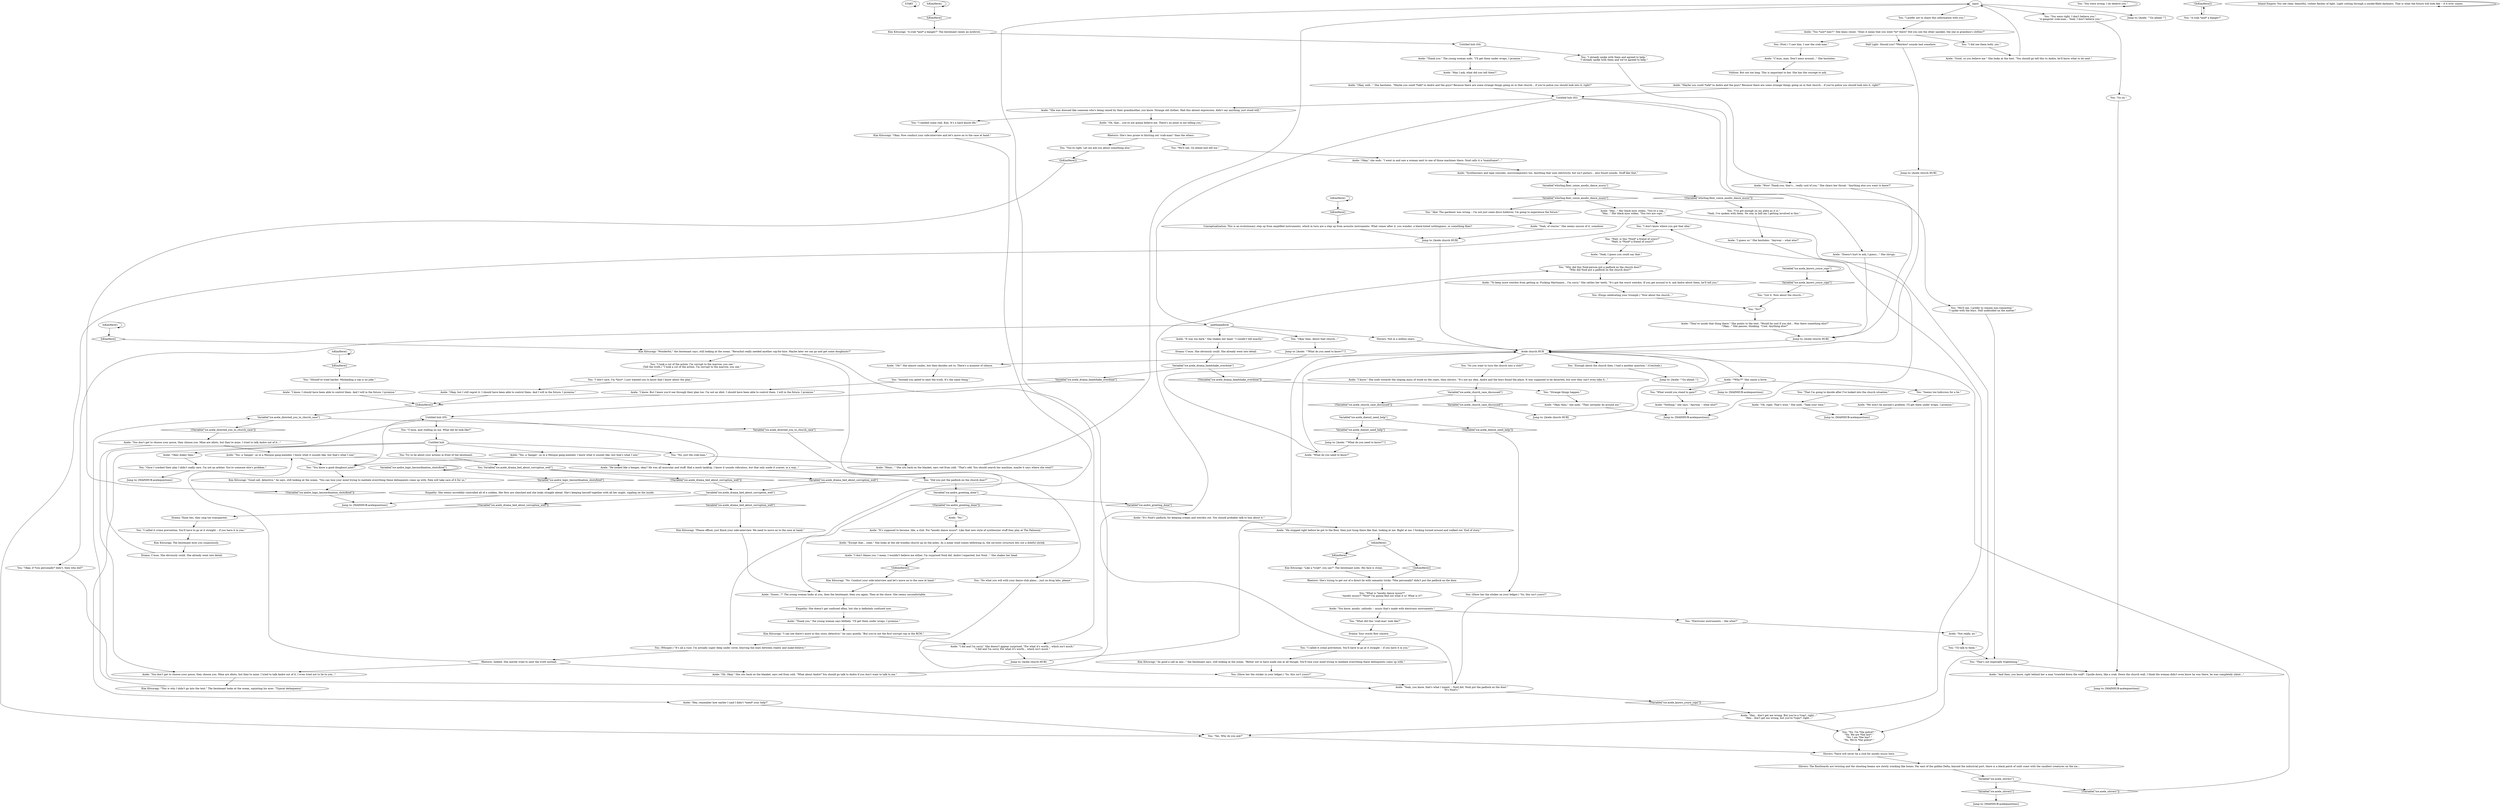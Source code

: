 # ICE / ACELE CHURCH STUFF
# this is where "the drug lab plan conclusion", "what did you see in the church" and "what's your plan for the church" branches are located
# ==================================================
digraph G {
	  0 [label="START"];
	  1 [label="input"];
	  2 [label="Jump to: [MAINHUB-acelequestions]"];
	  3 [label="Acele: \"May I ask, what did you tell them?\""];
	  4 [label="Jump to: [MAINHUB-acelequestions]"];
	  5 [label="You: \"Strange things happen.\""];
	  6 [label="Drama: C'mon. She obviously could. She already went into detail."];
	  7 [label="Acele: \"Thank you,\" the young woman says blithely. \"I'll get them under wraps, I promise.\""];
	  8 [label="Jump to: [MAINHUB-acelequestions]"];
	  9 [label="IsKimHere()"];
	  10 [label="IsKimHere()", shape=diamond];
	  11 [label="!(IsKimHere())", shape=diamond];
	  12 [label="Jump to: [Acele: \"\"Go ahead.\"\"]"];
	  13 [label="Acele: \"Oh, that... you're not gonna believe me. There's no point in me telling you.\""];
	  14 [label="You: \"That's not especially frightening.\""];
	  15 [label="Acele: \"They're inside that thing there.\" She points to the tent. \"Would be cool if you did... Was there something else?\"\n\"Okay...\" She pauses, thinking. \"Cool. Anything else?\""];
	  16 [label="Acele: \"Not really, no.\""];
	  17 [label="Acele: \"Synthesizers and tape consoles, microcomputers too. Anything that uses electricity, but isn't guitars... also found sounds. Stuff like that.\""];
	  18 [label="Acele: \"She was dressed like someone who's being raised by their grandmother, you know. Strange old clothes. Had this absent expression, didn't say anything, just stood still.\""];
	  19 [label="You: \"I already spoke with them and agreed to help.\"\n\"I already spoke with them and we've agreed to help.\"
"];
	  20 [label="You: (Nod.) \"I saw him. I saw the crab-man.\""];
	  21 [label="You: \"I did see them both, yes.\""];
	  22 [label="You: \"I prefer not to share this information with you.\""];
	  23 [label="Acele: \"I did and I'm sorry.\" She doesn't appear surprised. \"For what it's worth... which isn't much.\"\n\"I did and I'm sorry. For what it's worth... which isn't much.\"
"];
	  24 [label="You: \"I needed some reál, Kim. It's a hard knock life.\""];
	  25 [label="You: \"Go on.\""];
	  26 [label="Acele: \"I don't blame you. I mean, I wouldn't believe me either. I'm surprised Noid did. Andre I expected, but Noid...\" She shakes her head."];
	  27 [label="Shivers: The floorboards are twisting and the shooting beams are slowly cracking like bones. Far east of the golden Delta, beyond the industrial port, there is a black patch of unlit coast with the smallest creatures on the ice..."];
	  28 [label="Shivers: Not in a million years."];
	  29 [label="You: (Show her the sticker on your ledger.) \"So, this isn't yours?\""];
	  30 [label="Variable[\"ice.acele_knows_youre_cops\"]"];
	  31 [label="Variable[\"ice.acele_knows_youre_cops\"]", shape=diamond];
	  32 [label="!(Variable[\"ice.acele_knows_youre_cops\"])", shape=diamond];
	  33 [label="You: \"Wait, is this *Noid* a friend of yours?\"\n\"Wait, is *Noid* a friend of yours?\""];
	  34 [label="Acele: \"C'mon, man. Don't mess around...\" She hesitates."];
	  35 [label="Acele: \"You *saw* him?!\" She leans closer. \"Does it mean that you went *in* there? Did you see the other spooker, the one in grandma's clothes?\""];
	  36 [label="Acele: \"Oh. Okay.\" She sits back on the blanket, ears red from cold. \"What about Andre? You should go talk to Andre if you don't want to talk to me.\""];
	  37 [label="You: \"Instead you opted to omit the truth. It's the same thing.\""];
	  38 [label="Acele: \"Okey dokey then.\""];
	  39 [label="You: \"I took a cut of the action. I'm corrupt to the marrow, you see.\"\n(Tell the truth.) \"I took a cut of the action. I'm corrupt to the marrow, you see.\" "];
	  40 [label="You: \"You know a good doughnut joint?\""];
	  41 [label="You: \"You were wrong. I do believe you.\""];
	  42 [label="Acele: \"*Why?*\" She raises a brow."];
	  43 [label="You: \"Did you put the padlock on the church door?\""];
	  44 [label="IsKimHere()"];
	  45 [label="IsKimHere()", shape=diamond];
	  46 [label="!(IsKimHere())", shape=diamond];
	  47 [label="Acele: \"Yes, a 'banger', as in a Mesque gang-member. I know what it sounds like, but that's what I saw.\""];
	  48 [label="You: \"Should've tried harder. Misleading a cop is no joke.\""];
	  49 [label="Kim Kitsuragi: \"Good call, detective,\" he says, still looking at the ocean. \"You can lose your mind trying to mediate everything these delinquents come up with. Fate will take care of it for us.\""];
	  50 [label="Kim Kitsuragi: \"No. Conduct your side-interview and let's move on to the case at hand.\""];
	  51 [label="Jump to: [MAINHUB-acelequestions]"];
	  52 [label="Shivers: There will never be a club for anodic music here."];
	  53 [label="Acele: \"Okay, well...\" She hesitates. \"Maybe you could *talk* to Andre and the guys? Because there are some strange things going on in that church... if you're police you should look into it, right?\""];
	  54 [label="Untitled hub"];
	  55 [label="Acele: \"He looked like a banger, okay? He was all muscular and stuff. Had a mesh tanktop. I know it sounds ridiculous, but that only made it scarier, in a way...\""];
	  56 [label="You: \"You were right. I don't believe you.\"\n\"A gangster crab-man... Yeah, I don't believe you.\""];
	  57 [label="Acele: \"It's supposed to become, like, a club. For *anodic dance music*. Like that new style of synthesizer stuff they play at The Paliseum.\""];
	  58 [label="You: \"No?\""];
	  59 [label="Jump to: [Acele: \"\"What do you need to know?\"\"]"];
	  60 [label="Acele: \"Hey, remember how earlier I said I didn't *need* your help?\""];
	  61 [label="You: \"Once I cracked their play I didn't really care. I'm not an arbiter. You're someone else's problem.\""];
	  62 [label="IsKimHere()"];
	  63 [label="IsKimHere()", shape=diamond];
	  64 [label="!(IsKimHere())", shape=diamond];
	  65 [label="Jump to: [MAINHUB-acelequestions]"];
	  66 [label="Acele: \"He stopped right before he got to the floor, then just hung there like that, looking at me. Right at me. I fucking turned around and walked out. End of story.\""];
	  67 [label="Jump to: [Acele church HUB]"];
	  68 [label="IsKimHere()"];
	  69 [label="IsKimHere()", shape=diamond];
	  70 [label="!(IsKimHere())", shape=diamond];
	  71 [label="Variable[\"ice.andre_logic_hecoordination_shotsfired\"]"];
	  72 [label="Variable[\"ice.andre_logic_hecoordination_shotsfired\"]", shape=diamond];
	  73 [label="!(Variable[\"ice.andre_logic_hecoordination_shotsfired\"])", shape=diamond];
	  74 [label="Acele: \"We won't be anyone's problem. I'll get them under wraps, I promise.\""];
	  75 [label="Acele: \"I guess so.\" She hesitates. \"Anyway -- what else?\""];
	  76 [label="Acele: \"Doesn't hurt to ask, I guess...\" She shrugs."];
	  77 [label="You: \"I'll talk to them.\""];
	  78 [label="Rhetoric: She's trying to get out of a direct lie with semantic tricks. *She personally* didn't put the padlock on the door."];
	  79 [label="Untitled hub (04)"];
	  80 [label="Acele: \"Yes, a 'banger', as in a Mesque gang-member. I know what it sounds like, but that's what I saw.\""];
	  81 [label="You: \"Do what you will with your dance club plans... just no drug labs, please.\""];
	  82 [label="Acele: \"You don't get to choose your posse, they choose you. Mine are idiots, but they're mine. I tried to talk Andre out of it, I even tried not to lie to you...\""];
	  83 [label="You: \"I don't care, I'm *loco*. I just wanted you to know that I know about the plan.\""];
	  84 [label="Acele: \"Oh!\" She almost smiles, but then decides not to. There's a moment of silence."];
	  85 [label="You: \"What is *anodic dance music*?\n\"Anodic music?! *Now* I'm gonna find out what it is! What is it?\""];
	  86 [label="padthepadlock"];
	  87 [label="You: \"I've got enough on my plate as it is.\"\n\"Yeah, I've spoken with them. No way in hell am I getting involved in this.\""];
	  88 [label="Inland Empire: You see clear, beautiful, violent flashes of light. Light cutting through a smoke-filled darkness. That is what the future will look like -- if it ever comes."];
	  89 [label="Conceptualization: This is an evolutionary step up from amplified instruments, which in turn are a step up from acoustic instruments. What comes after it, you wonder: a black-tinted nothingness, or something finer?"];
	  90 [label="Kim Kitsuragi: \"This is why I didn't go into the tent.\" The lieutenant looks at the ocean, squinting his eyes. \"Typical delinquency.\""];
	  91 [label="Rhetoric: Indeed. She merely tried to omit the truth instead."];
	  92 [label="Kim Kitsuragi: \"Please officer, just finish your side-interview. We need to move on to the case at hand.\""];
	  93 [label="Drama: Your words flow sincere."];
	  94 [label="Acele: \"It was too dark.\" She shakes her head. \"I couldn't tell exactly.\""];
	  95 [label="You: (Show her the sticker in your ledger.) \"So, this isn't yours?\""];
	  96 [label="Acele: \"Thank you.\" The young woman nods. \"I'll get them under wraps, I promise.\""];
	  97 [label="You: \"What did this 'crab-man' look like?\""];
	  98 [label="You: \"Got it. Now about the church...\""];
	  99 [label="Acele: \"Hey...\" Her black eyes widen. \"You're a cop...\"\n\"Hey...\" Her black eyes widen. \"You two are cops...\""];
	  100 [label="You: (Forgo celebrating your triumph.) \"Now about the church...\""];
	  101 [label="Half Light: Should you? *Weirdos* sounds bad somehow."];
	  102 [label="You: \"No, just the crab-man.\""];
	  103 [label="You: \"That I'm going to decide after I've looked into the church situation.\""];
	  104 [label="Acele: \"You don't get to choose your posse, they choose you. Mine are idiots, but they're mine. I tried to talk Andre out of it...\""];
	  105 [label="Acele: \"Okay, but I still regret it. I should have been able to control them. And I will in the future. I promise.\""];
	  106 [label="Acele: \"I know. But I knew you'd see through their plan too. I'm not an idiot. I should have been able to control them. I will in the future. I promise.\""];
	  107 [label="You: Try to lie about your actions in front of the lieutenant."];
	  108 [label="You: Variable[\"ice.acele_drama_lied_about_corruption_well\"]"];
	  109 [label="Variable[\"ice.acele_drama_lied_about_corruption_well\"]", shape=diamond];
	  110 [label="!(Variable[\"ice.acele_drama_lied_about_corruption_well\"])", shape=diamond];
	  111 [label="Kim Kitsuragi: \"As good a call as any...\" the lieutenant says, still looking at the ocean. \"Better not to have made one at all though. You'll lose your mind trying to mediate everything these delinquents come up with.\""];
	  112 [label="Acele: \"And then, you know, right behind her a man *crawled down the wall*. Upside down, like a crab. Down the church wall. I think the woman didn't even know he was there, he was completely silent...\""];
	  113 [label="Acele: \"Okay then,\" she nods. \"They certainly do around me.\""];
	  114 [label="You: \"So you want to turn the church into a club?\""];
	  115 [label="Jump to: [Acele church HUB]"];
	  116 [label="Acele: \"To keep more weirdos from getting in. Fucking Martinaise... I'm sorry.\" She rattles her teeth. \"It's got the worst weirdos. If you get around to it, ask Andre about them, he'll tell you.\""];
	  117 [label="You: \"I don't know where you got that idea.\""];
	  118 [label="Kim Kitsuragi: \"Like a *crab*, you say?\" The lieutenant nods. His face is stone."];
	  119 [label="Empathy: She seems incredibly controlled all of a sudden. Her fists are clenched and she looks straight ahead. She's keeping herself together with all her might, rippling on the inside."];
	  120 [label="You: (Whisper.) \"It's all a ruse. I'm actually super deep under cover, blurring the lines between reality and make-believe.\""];
	  121 [label="You: \"Seems too ludicrous for a lie.\""];
	  122 [label="Acele: \"Okay,\" she nods. \"I went in and saw a woman next to one of those machines there. Noid calls it a *mainframe*...\""];
	  123 [label="You: \"Enough about the church then. I had a another question.\" (Conclude.)"];
	  124 [label="Acele: \"No.\""];
	  125 [label="Acele: \"Hey... don't get me wrong. But you're a *cop*, right...\"\n\"Hey... don't get me wrong, but you're *cops*, right...\""];
	  126 [label="Variable[\"ice.acele_doesnt_need_help\"]"];
	  127 [label="Variable[\"ice.acele_doesnt_need_help\"]", shape=diamond];
	  128 [label="!(Variable[\"ice.acele_doesnt_need_help\"])", shape=diamond];
	  129 [label="Drama: Thine lies, they sing too transparent."];
	  130 [label="Acele: \"It's Noid's padlock, for keeping creeps and weirdos out. You should probably talk to him about it.\""];
	  131 [label="Untitled hub (05)"];
	  132 [label="Acele: \"Soooo...?\" The young woman looks at you, then the lieutenant, then you again. Then at the shore. She seems uncomfortable."];
	  133 [label="Jump to: [MAINHUB-acelequestions]"];
	  134 [label="Kim Kitsuragi: \"Okay. Now conduct your side-interview and let's move on to the case at hand.\""];
	  135 [label="You: \"You're right. Let me ask you about something else.\""];
	  136 [label="Acele: \"Nothing,\" she says. \"Anyway -- what else?\""];
	  137 [label="You: \"We'll see. I prefer to remain non-committal.\"\n\"I spoke with the boys. Still undecided on the matter.\""];
	  138 [label="Acele: \"I know.\" She nods towards the sloping mass of wood on the coast, then shivers. \"It's not my idea. Andre and the boys found the place. It was supposed to be deserted, but now they can't even take it...\""];
	  139 [label="Acele: \"Yeah, you know, that's what I meant -- Noid did. Noid put the padlock on the door.\"\n\"It's Noid's.\""];
	  140 [label="Jump to: [Acele church HUB]"];
	  141 [label="Jump to: [Acele: \"\"What do you need to know?\"\"]"];
	  142 [label="Acele: \"Yeah, of course.\" She seems unsure of it, somehow."];
	  143 [label="Volition: But not too long. This is important to her. She has the courage to ask."];
	  144 [label="Kim Kitsuragi: \"A crab *and* a banger?\" The lieutenant raises an eyebrow."];
	  145 [label="IsKimHere()"];
	  146 [label="IsKimHere()", shape=diamond];
	  147 [label="!(IsKimHere())", shape=diamond];
	  148 [label="Kim Kitsuragi: \"Wonderful,\" the lieutenant says, still looking at the ocean. \"Revachol really needed another cop-for-hire. Maybe later we can go and get some doughnuts?\""];
	  149 [label="Jump to: [MAINHUB-acelequestions]"];
	  150 [label="Jump to: [Acele: \"\"Go ahead.\"\"]"];
	  151 [label="Acele: \"Except that... yeah.\" She looks at the old wooden church up on the poles. As a mean wind comes bellowing in, the six-story structure lets out a doleful shriek."];
	  152 [label="Acele church HUB"];
	  153 [label="Acele: \"Yeah, I guess you could say that.\""];
	  154 [label="Variable[\"ice.acele_shivers\"]"];
	  155 [label="Variable[\"ice.acele_shivers\"]", shape=diamond];
	  156 [label="!(Variable[\"ice.acele_shivers\"])", shape=diamond];
	  157 [label="Variable[\"ice.andre_greeting_done\"]"];
	  158 [label="Variable[\"ice.andre_greeting_done\"]", shape=diamond];
	  159 [label="!(Variable[\"ice.andre_greeting_done\"])", shape=diamond];
	  160 [label="Variable[\"whirling.fixer_conze_anodic_dance_music\"]"];
	  161 [label="Variable[\"whirling.fixer_conze_anodic_dance_music\"]", shape=diamond];
	  162 [label="!(Variable[\"whirling.fixer_conze_anodic_dance_music\"])", shape=diamond];
	  163 [label="You: \"Aha! The gardener was wrong -- I'm not just some disco holdover, I'm going to experience the future.\""];
	  164 [label="Rhetoric: She's less prone to blurting out 'crab-man!' than the others."];
	  165 [label="Acele: \"Hmm...\" She sits back on the blanket, ears red from cold. \"That's odd. You should search her machine, maybe it says where she went?\""];
	  166 [label="Acele: \"Oh, right. That's wise.\" She nods. \"Take your time.\""];
	  167 [label="Empathy: She doesn't get confused often, but she is definitely confused now."];
	  168 [label="Variable[\"ice.acele_drama_lied_about_corruption_well\"]"];
	  169 [label="Variable[\"ice.acele_drama_lied_about_corruption_well\"]", shape=diamond];
	  170 [label="!(Variable[\"ice.acele_drama_lied_about_corruption_well\"])", shape=diamond];
	  171 [label="You: \"What would you stand to gain?\""];
	  172 [label="You: \"We'll see. Go ahead and tell me.\""];
	  173 [label="You: \"Okay then. About that church...\""];
	  174 [label="Untitled hub (02)"];
	  175 [label="You: \"A crab *and* a banger?\""];
	  176 [label="Kim Kitsuragi: The lieutenant eyes you suspiciously."];
	  177 [label="Kim Kitsuragi: \"I can see there's more to this story, detective,\" he says quietly. \"But you're not the first corrupt cop in the RCM.\""];
	  178 [label="Acele: \"I know. I should have been able to control them. And I will in the future. I promise.\""];
	  179 [label="You: \"Electronic instruments -- like what?\""];
	  180 [label="You: \"Why did this Noid-person put a padlock on the church door?\"\n\"Why did Noid put a padlock on the church door?\""];
	  181 [label="Jump to: [Acele church HUB]"];
	  182 [label="Variable[\"ice.acele_church_case_discussed\"]"];
	  183 [label="Variable[\"ice.acele_church_case_discussed\"]", shape=diamond];
	  184 [label="!(Variable[\"ice.acele_church_case_discussed\"])", shape=diamond];
	  185 [label="Variable[\"ice.acele_drama_headshake_overdone\"]"];
	  186 [label="Variable[\"ice.acele_drama_headshake_overdone\"]", shape=diamond];
	  187 [label="!(Variable[\"ice.acele_drama_headshake_overdone\"])", shape=diamond];
	  188 [label="Acele: \"Good, so you believe me.\" She looks at the tent. \"You should go tell this to Andre, he'll know what to do next.\""];
	  189 [label="Variable[\"ice.acele_directed_you_to_church_case\"]"];
	  190 [label="Variable[\"ice.acele_directed_you_to_church_case\"]", shape=diamond];
	  191 [label="!(Variable[\"ice.acele_directed_you_to_church_case\"])", shape=diamond];
	  192 [label="You: \"I called it crime prevention. You'll have to go at it straight -- if you have it in you.\""];
	  193 [label="You: \"C'mon, quit stalling on me. What did he look like?\""];
	  194 [label="Acele: \"You know, anodic, cathodic -- music that's made with electronic instruments.\""];
	  195 [label="You: \"Yes. Why do you ask?\""];
	  196 [label="You: \"Okay, if *you personally* didn't, then who did?\""];
	  197 [label="Jump to: [Acele church HUB]"];
	  198 [label="Acele: \"Wow! Thank you, that's... really cool of you.\" She clears her throat. \"Anything else you want to know?\""];
	  199 [label="Acele: \"Maybe you could *talk* to Andre and the guys? Because there are some strange things going on in that church... if you're police you should look into it, right?\""];
	  200 [label="You: \"I called it crime prevention. You'll have to go at it straight -- if you have it in you.\""];
	  201 [label="Drama: C'mon. She obviously could. She already went into detail."];
	  202 [label="You: \"No. I'm *the police*.\"\n\"No. We are *the law*.\"\n\"No. I am *the law*.\"\n\"No. We're *the police*.\""];
	  203 [label="Acele: \"What do you need to know?\""];
	  0 -> 0
	  1 -> 56
	  1 -> 12
	  1 -> 22
	  3 -> 53
	  5 -> 113
	  6 -> 131
	  7 -> 177
	  9 -> 9
	  9 -> 10
	  10 -> 48
	  11 -> 73
	  13 -> 164
	  14 -> 112
	  15 -> 140
	  16 -> 77
	  17 -> 160
	  18 -> 24
	  18 -> 13
	  19 -> 198
	  20 -> 34
	  21 -> 188
	  22 -> 35
	  23 -> 67
	  24 -> 134
	  25 -> 112
	  26 -> 64
	  27 -> 154
	  28 -> 152
	  29 -> 139
	  30 -> 30
	  30 -> 31
	  31 -> 98
	  32 -> 125
	  33 -> 153
	  34 -> 143
	  35 -> 21
	  35 -> 20
	  35 -> 101
	  36 -> 1
	  37 -> 106
	  38 -> 61
	  39 -> 83
	  40 -> 49
	  41 -> 41
	  42 -> 121
	  42 -> 171
	  42 -> 4
	  43 -> 157
	  44 -> 44
	  44 -> 45
	  45 -> 144
	  46 -> 175
	  47 -> 40
	  47 -> 55
	  48 -> 178
	  49 -> 73
	  50 -> 132
	  52 -> 27
	  53 -> 174
	  54 -> 102
	  54 -> 38
	  54 -> 107
	  54 -> 80
	  54 -> 60
	  55 -> 43
	  56 -> 25
	  57 -> 151
	  58 -> 15
	  59 -> 203
	  60 -> 195
	  61 -> 8
	  62 -> 62
	  62 -> 63
	  63 -> 148
	  64 -> 50
	  66 -> 145
	  67 -> 152
	  68 -> 68
	  68 -> 69
	  69 -> 89
	  70 -> 189
	  71 -> 72
	  71 -> 71
	  72 -> 119
	  73 -> 2
	  74 -> 133
	  75 -> 149
	  76 -> 140
	  77 -> 14
	  78 -> 85
	  79 -> 96
	  79 -> 19
	  80 -> 40
	  80 -> 55
	  81 -> 95
	  82 -> 90
	  83 -> 105
	  84 -> 37
	  85 -> 194
	  86 -> 196
	  86 -> 28
	  86 -> 94
	  86 -> 173
	  87 -> 75
	  88 -> 88
	  89 -> 181
	  90 -> 189
	  91 -> 82
	  91 -> 36
	  91 -> 47
	  92 -> 132
	  93 -> 200
	  94 -> 201
	  95 -> 139
	  96 -> 3
	  97 -> 93
	  98 -> 58
	  99 -> 202
	  99 -> 195
	  99 -> 117
	  100 -> 58
	  101 -> 115
	  102 -> 165
	  103 -> 166
	  104 -> 82
	  104 -> 47
	  105 -> 70
	  106 -> 70
	  107 -> 108
	  108 -> 109
	  108 -> 110
	  109 -> 168
	  110 -> 168
	  111 -> 95
	  112 -> 65
	  113 -> 149
	  114 -> 138
	  115 -> 152
	  116 -> 100
	  117 -> 33
	  118 -> 78
	  119 -> 2
	  120 -> 91
	  121 -> 74
	  122 -> 17
	  123 -> 150
	  124 -> 57
	  125 -> 202
	  125 -> 195
	  125 -> 117
	  126 -> 128
	  126 -> 127
	  127 -> 59
	  128 -> 29
	  129 -> 192
	  130 -> 66
	  131 -> 40
	  131 -> 193
	  131 -> 55
	  132 -> 167
	  134 -> 132
	  135 -> 11
	  136 -> 149
	  137 -> 14
	  138 -> 182
	  139 -> 32
	  139 -> 180
	  140 -> 152
	  141 -> 203
	  142 -> 181
	  143 -> 199
	  144 -> 79
	  145 -> 146
	  145 -> 147
	  146 -> 118
	  147 -> 78
	  148 -> 120
	  148 -> 23
	  148 -> 39
	  151 -> 26
	  152 -> 114
	  152 -> 123
	  152 -> 84
	  152 -> 42
	  153 -> 180
	  154 -> 155
	  154 -> 156
	  155 -> 51
	  156 -> 152
	  157 -> 158
	  157 -> 159
	  158 -> 130
	  159 -> 124
	  160 -> 161
	  160 -> 162
	  161 -> 99
	  161 -> 163
	  162 -> 87
	  163 -> 142
	  164 -> 172
	  164 -> 135
	  165 -> 1
	  166 -> 133
	  167 -> 7
	  168 -> 169
	  168 -> 170
	  169 -> 92
	  170 -> 129
	  171 -> 136
	  172 -> 122
	  173 -> 141
	  174 -> 137
	  174 -> 18
	  174 -> 76
	  174 -> 86
	  175 -> 46
	  176 -> 6
	  177 -> 120
	  177 -> 23
	  178 -> 70
	  179 -> 16
	  180 -> 116
	  181 -> 152
	  182 -> 184
	  182 -> 183
	  183 -> 197
	  184 -> 126
	  185 -> 186
	  185 -> 187
	  186 -> 131
	  187 -> 5
	  188 -> 1
	  189 -> 190
	  189 -> 191
	  190 -> 81
	  191 -> 104
	  192 -> 176
	  193 -> 54
	  194 -> 97
	  194 -> 179
	  195 -> 52
	  196 -> 139
	  197 -> 152
	  198 -> 140
	  199 -> 174
	  200 -> 111
	  201 -> 185
	  202 -> 52
	  203 -> 152
}

